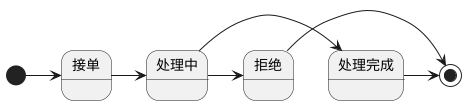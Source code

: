 @startuml
top to bottom direction
[*] -> 接单
    接单 -> 处理中
    处理中 -> 处理完成
    处理中 -> 拒绝
    处理完成 -> [*]
拒绝 -> [*]



@enduml